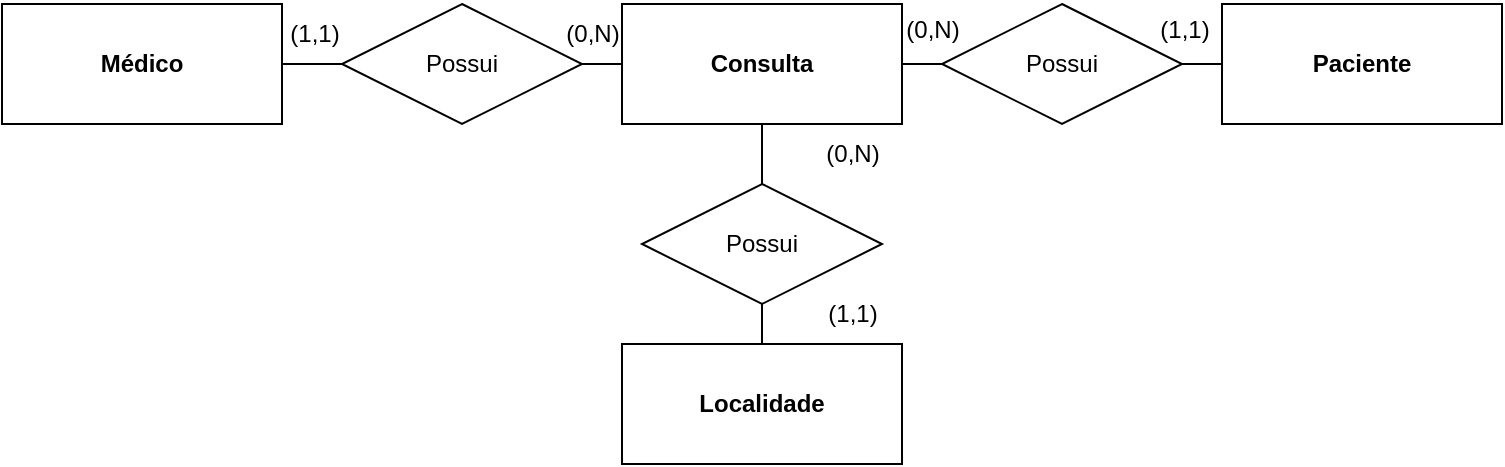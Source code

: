 <mxfile version="26.0.11" pages="2">
  <diagram name="Modelo Conceitual" id="PR7CrhPGWZoBoQUNd_l-">
    <mxGraphModel dx="868" dy="471" grid="1" gridSize="10" guides="1" tooltips="1" connect="1" arrows="1" fold="1" page="1" pageScale="1" pageWidth="827" pageHeight="1169" math="0" shadow="0">
      <root>
        <mxCell id="0" />
        <mxCell id="1" parent="0" />
        <mxCell id="Qjk5v9M2ZwLut2jtP50P-1" value="&lt;b&gt;Médico&lt;/b&gt;" style="whiteSpace=wrap;html=1;align=center;" vertex="1" parent="1">
          <mxGeometry x="39" y="170" width="140" height="60" as="geometry" />
        </mxCell>
        <mxCell id="Qjk5v9M2ZwLut2jtP50P-14" value="" style="edgeStyle=orthogonalEdgeStyle;rounded=0;orthogonalLoop=1;jettySize=auto;html=1;endArrow=none;startFill=0;" edge="1" parent="1" source="Qjk5v9M2ZwLut2jtP50P-2" target="Qjk5v9M2ZwLut2jtP50P-10">
          <mxGeometry relative="1" as="geometry" />
        </mxCell>
        <mxCell id="Qjk5v9M2ZwLut2jtP50P-2" value="&lt;b&gt;Paciente&lt;/b&gt;" style="whiteSpace=wrap;html=1;align=center;" vertex="1" parent="1">
          <mxGeometry x="649" y="170" width="140" height="60" as="geometry" />
        </mxCell>
        <mxCell id="Qjk5v9M2ZwLut2jtP50P-8" value="" style="edgeStyle=orthogonalEdgeStyle;rounded=0;orthogonalLoop=1;jettySize=auto;html=1;endArrow=none;startFill=0;" edge="1" parent="1" source="Qjk5v9M2ZwLut2jtP50P-3" target="Qjk5v9M2ZwLut2jtP50P-6">
          <mxGeometry relative="1" as="geometry" />
        </mxCell>
        <mxCell id="Qjk5v9M2ZwLut2jtP50P-13" value="" style="edgeStyle=orthogonalEdgeStyle;rounded=0;orthogonalLoop=1;jettySize=auto;html=1;endArrow=none;startFill=0;" edge="1" parent="1" source="Qjk5v9M2ZwLut2jtP50P-3" target="Qjk5v9M2ZwLut2jtP50P-10">
          <mxGeometry relative="1" as="geometry" />
        </mxCell>
        <mxCell id="Qjk5v9M2ZwLut2jtP50P-16" value="" style="edgeStyle=orthogonalEdgeStyle;rounded=0;orthogonalLoop=1;jettySize=auto;html=1;endArrow=none;startFill=0;" edge="1" parent="1" source="Qjk5v9M2ZwLut2jtP50P-3" target="Qjk5v9M2ZwLut2jtP50P-15">
          <mxGeometry relative="1" as="geometry" />
        </mxCell>
        <mxCell id="Qjk5v9M2ZwLut2jtP50P-3" value="&lt;b&gt;Consulta&lt;/b&gt;" style="whiteSpace=wrap;html=1;align=center;" vertex="1" parent="1">
          <mxGeometry x="349" y="170" width="140" height="60" as="geometry" />
        </mxCell>
        <mxCell id="Qjk5v9M2ZwLut2jtP50P-4" value="&lt;b&gt;Localidade&lt;/b&gt;" style="whiteSpace=wrap;html=1;align=center;" vertex="1" parent="1">
          <mxGeometry x="349" y="340" width="140" height="60" as="geometry" />
        </mxCell>
        <mxCell id="Qjk5v9M2ZwLut2jtP50P-9" value="" style="edgeStyle=orthogonalEdgeStyle;rounded=0;orthogonalLoop=1;jettySize=auto;html=1;endArrow=none;startFill=0;" edge="1" parent="1" source="Qjk5v9M2ZwLut2jtP50P-6" target="Qjk5v9M2ZwLut2jtP50P-1">
          <mxGeometry relative="1" as="geometry" />
        </mxCell>
        <mxCell id="Qjk5v9M2ZwLut2jtP50P-6" value="Possui" style="shape=rhombus;perimeter=rhombusPerimeter;whiteSpace=wrap;html=1;align=center;" vertex="1" parent="1">
          <mxGeometry x="209" y="170" width="120" height="60" as="geometry" />
        </mxCell>
        <mxCell id="Qjk5v9M2ZwLut2jtP50P-10" value="Possui" style="shape=rhombus;perimeter=rhombusPerimeter;whiteSpace=wrap;html=1;align=center;" vertex="1" parent="1">
          <mxGeometry x="509" y="170" width="120" height="60" as="geometry" />
        </mxCell>
        <mxCell id="Qjk5v9M2ZwLut2jtP50P-17" value="" style="edgeStyle=orthogonalEdgeStyle;rounded=0;orthogonalLoop=1;jettySize=auto;html=1;endArrow=none;startFill=0;" edge="1" parent="1" source="Qjk5v9M2ZwLut2jtP50P-15" target="Qjk5v9M2ZwLut2jtP50P-4">
          <mxGeometry relative="1" as="geometry" />
        </mxCell>
        <mxCell id="Qjk5v9M2ZwLut2jtP50P-15" value="Possui" style="shape=rhombus;perimeter=rhombusPerimeter;whiteSpace=wrap;html=1;align=center;" vertex="1" parent="1">
          <mxGeometry x="359" y="260" width="120" height="60" as="geometry" />
        </mxCell>
        <mxCell id="Qjk5v9M2ZwLut2jtP50P-18" value="(1,1)" style="text;html=1;align=center;verticalAlign=middle;resizable=0;points=[];autosize=1;strokeColor=none;fillColor=none;" vertex="1" parent="1">
          <mxGeometry x="170" y="170" width="50" height="30" as="geometry" />
        </mxCell>
        <mxCell id="Qjk5v9M2ZwLut2jtP50P-19" value="(0,N)" style="text;html=1;align=center;verticalAlign=middle;resizable=0;points=[];autosize=1;strokeColor=none;fillColor=none;" vertex="1" parent="1">
          <mxGeometry x="309" y="170" width="50" height="30" as="geometry" />
        </mxCell>
        <mxCell id="Qjk5v9M2ZwLut2jtP50P-21" value="(1,1)" style="text;html=1;align=center;verticalAlign=middle;resizable=0;points=[];autosize=1;strokeColor=none;fillColor=none;" vertex="1" parent="1">
          <mxGeometry x="605" y="168" width="50" height="30" as="geometry" />
        </mxCell>
        <mxCell id="Qjk5v9M2ZwLut2jtP50P-22" value="(0,N)" style="text;html=1;align=center;verticalAlign=middle;resizable=0;points=[];autosize=1;strokeColor=none;fillColor=none;" vertex="1" parent="1">
          <mxGeometry x="479" y="168" width="50" height="30" as="geometry" />
        </mxCell>
        <mxCell id="Qjk5v9M2ZwLut2jtP50P-23" value="(1,1)" style="text;html=1;align=center;verticalAlign=middle;resizable=0;points=[];autosize=1;strokeColor=none;fillColor=none;" vertex="1" parent="1">
          <mxGeometry x="439" y="310" width="50" height="30" as="geometry" />
        </mxCell>
        <mxCell id="Qjk5v9M2ZwLut2jtP50P-24" value="(0,N)" style="text;html=1;align=center;verticalAlign=middle;resizable=0;points=[];autosize=1;strokeColor=none;fillColor=none;" vertex="1" parent="1">
          <mxGeometry x="439" y="230" width="50" height="30" as="geometry" />
        </mxCell>
      </root>
    </mxGraphModel>
  </diagram>
  <diagram id="PLNKgkrtHPpGamelZLCv" name="Modelo Logico">
    <mxGraphModel dx="1042" dy="565" grid="1" gridSize="10" guides="1" tooltips="1" connect="1" arrows="1" fold="1" page="1" pageScale="1" pageWidth="827" pageHeight="1169" math="0" shadow="0">
      <root>
        <mxCell id="0" />
        <mxCell id="1" parent="0" />
      </root>
    </mxGraphModel>
  </diagram>
</mxfile>
